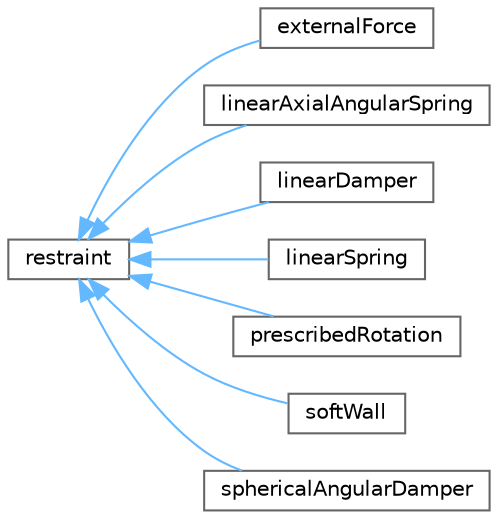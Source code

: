 digraph "Graphical Class Hierarchy"
{
 // LATEX_PDF_SIZE
  bgcolor="transparent";
  edge [fontname=Helvetica,fontsize=10,labelfontname=Helvetica,labelfontsize=10];
  node [fontname=Helvetica,fontsize=10,shape=box,height=0.2,width=0.4];
  rankdir="LR";
  Node0 [id="Node000000",label="restraint",height=0.2,width=0.4,color="grey40", fillcolor="white", style="filled",URL="$classFoam_1_1RBD_1_1restraint.html",tooltip="Base class for defining restraints for rigid-body dynamics."];
  Node0 -> Node1 [id="edge5265_Node000000_Node000001",dir="back",color="steelblue1",style="solid",tooltip=" "];
  Node1 [id="Node000001",label="externalForce",height=0.2,width=0.4,color="grey40", fillcolor="white", style="filled",URL="$classFoam_1_1RBD_1_1restraints_1_1externalForce.html",tooltip="Time-dependent external force restraint using Function1."];
  Node0 -> Node2 [id="edge5266_Node000000_Node000002",dir="back",color="steelblue1",style="solid",tooltip=" "];
  Node2 [id="Node000002",label="linearAxialAngularSpring",height=0.2,width=0.4,color="grey40", fillcolor="white", style="filled",URL="$classFoam_1_1RBD_1_1restraints_1_1linearAxialAngularSpring.html",tooltip="Linear axial angular spring restraint."];
  Node0 -> Node3 [id="edge5267_Node000000_Node000003",dir="back",color="steelblue1",style="solid",tooltip=" "];
  Node3 [id="Node000003",label="linearDamper",height=0.2,width=0.4,color="grey40", fillcolor="white", style="filled",URL="$classFoam_1_1RBD_1_1restraints_1_1linearDamper.html",tooltip="Linear damper restraint. Operates in the local frame of the body."];
  Node0 -> Node4 [id="edge5268_Node000000_Node000004",dir="back",color="steelblue1",style="solid",tooltip=" "];
  Node4 [id="Node000004",label="linearSpring",height=0.2,width=0.4,color="grey40", fillcolor="white", style="filled",URL="$classFoam_1_1RBD_1_1restraints_1_1linearSpring.html",tooltip="Linear spring restraint."];
  Node0 -> Node5 [id="edge5269_Node000000_Node000005",dir="back",color="steelblue1",style="solid",tooltip=" "];
  Node5 [id="Node000005",label="prescribedRotation",height=0.2,width=0.4,color="grey40", fillcolor="white", style="filled",URL="$classFoam_1_1RBD_1_1restraints_1_1prescribedRotation.html",tooltip="Restraint setting angular velocity of the rigid body. Developed from the linear axial angular spring ..."];
  Node0 -> Node6 [id="edge5270_Node000000_Node000006",dir="back",color="steelblue1",style="solid",tooltip=" "];
  Node6 [id="Node000006",label="softWall",height=0.2,width=0.4,color="grey40", fillcolor="white", style="filled",URL="$classFoam_1_1RBD_1_1restraints_1_1softWall.html",tooltip="Soft wall is a Damper-Linear spring restraint. Acts as a \"soft\" wall when the distance between 'ancho..."];
  Node0 -> Node7 [id="edge5271_Node000000_Node000007",dir="back",color="steelblue1",style="solid",tooltip=" "];
  Node7 [id="Node000007",label="sphericalAngularDamper",height=0.2,width=0.4,color="grey40", fillcolor="white", style="filled",URL="$classFoam_1_1RBD_1_1restraints_1_1sphericalAngularDamper.html",tooltip="Spherical angular damper restraint. Operates in the local frame of the body."];
}
